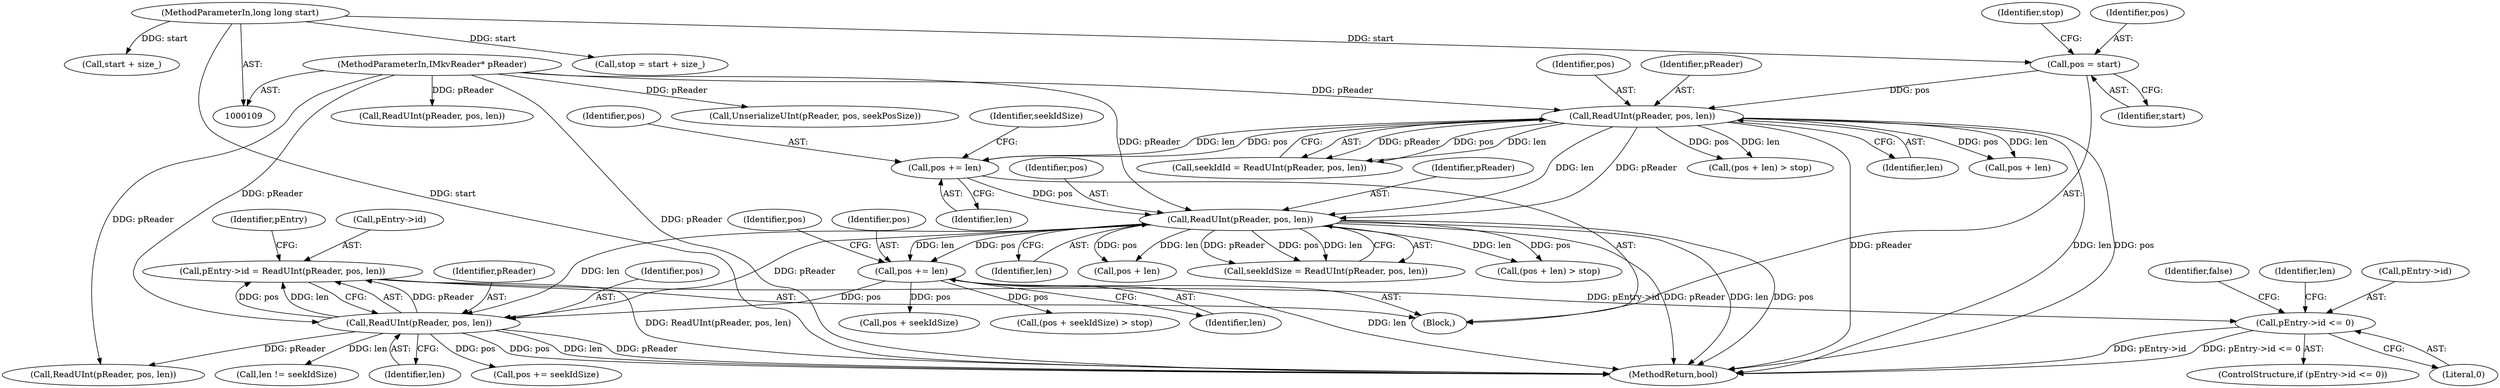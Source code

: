 digraph "1_Android_04839626ed859623901ebd3a5fd483982186b59d_188@pointer" {
"1000188" [label="(Call,pEntry->id = ReadUInt(pReader, pos, len))"];
"1000192" [label="(Call,ReadUInt(pReader, pos, len))"];
"1000159" [label="(Call,ReadUInt(pReader, pos, len))"];
"1000135" [label="(Call,ReadUInt(pReader, pos, len))"];
"1000110" [label="(MethodParameterIn,IMkvReader* pReader)"];
"1000122" [label="(Call,pos = start)"];
"1000111" [label="(MethodParameterIn,long long start)"];
"1000153" [label="(Call,pos += len)"];
"1000177" [label="(Call,pos += len)"];
"1000197" [label="(Call,pEntry->id <= 0)"];
"1000159" [label="(Call,ReadUInt(pReader, pos, len))"];
"1000110" [label="(MethodParameterIn,IMkvReader* pReader)"];
"1000189" [label="(Call,pEntry->id)"];
"1000177" [label="(Call,pos += len)"];
"1000162" [label="(Identifier,len)"];
"1000111" [label="(MethodParameterIn,long long start)"];
"1000183" [label="(Identifier,pos)"];
"1000153" [label="(Call,pos += len)"];
"1000114" [label="(Block,)"];
"1000146" [label="(Call,(pos + len) > stop)"];
"1000192" [label="(Call,ReadUInt(pReader, pos, len))"];
"1000216" [label="(Call,ReadUInt(pReader, pos, len))"];
"1000171" [label="(Call,pos + len)"];
"1000154" [label="(Identifier,pos)"];
"1000137" [label="(Identifier,pos)"];
"1000127" [label="(Identifier,stop)"];
"1000210" [label="(Call,pos += seekIdSize)"];
"1000240" [label="(Call,ReadUInt(pReader, pos, len))"];
"1000160" [label="(Identifier,pReader)"];
"1000296" [label="(MethodReturn,bool)"];
"1000157" [label="(Call,seekIdSize = ReadUInt(pReader, pos, len))"];
"1000179" [label="(Identifier,len)"];
"1000203" [label="(Identifier,false)"];
"1000126" [label="(Call,stop = start + size_)"];
"1000158" [label="(Identifier,seekIdSize)"];
"1000201" [label="(Literal,0)"];
"1000273" [label="(Call,UnserializeUInt(pReader, pos, seekPosSize))"];
"1000161" [label="(Identifier,pos)"];
"1000128" [label="(Call,start + size_)"];
"1000195" [label="(Identifier,len)"];
"1000193" [label="(Identifier,pReader)"];
"1000182" [label="(Call,pos + seekIdSize)"];
"1000170" [label="(Call,(pos + len) > stop)"];
"1000194" [label="(Identifier,pos)"];
"1000205" [label="(Call,len != seekIdSize)"];
"1000206" [label="(Identifier,len)"];
"1000181" [label="(Call,(pos + seekIdSize) > stop)"];
"1000138" [label="(Identifier,len)"];
"1000123" [label="(Identifier,pos)"];
"1000136" [label="(Identifier,pReader)"];
"1000197" [label="(Call,pEntry->id <= 0)"];
"1000178" [label="(Identifier,pos)"];
"1000124" [label="(Identifier,start)"];
"1000196" [label="(ControlStructure,if (pEntry->id <= 0))"];
"1000147" [label="(Call,pos + len)"];
"1000155" [label="(Identifier,len)"];
"1000198" [label="(Call,pEntry->id)"];
"1000133" [label="(Call,seekIdId = ReadUInt(pReader, pos, len))"];
"1000199" [label="(Identifier,pEntry)"];
"1000135" [label="(Call,ReadUInt(pReader, pos, len))"];
"1000122" [label="(Call,pos = start)"];
"1000188" [label="(Call,pEntry->id = ReadUInt(pReader, pos, len))"];
"1000188" -> "1000114"  [label="AST: "];
"1000188" -> "1000192"  [label="CFG: "];
"1000189" -> "1000188"  [label="AST: "];
"1000192" -> "1000188"  [label="AST: "];
"1000199" -> "1000188"  [label="CFG: "];
"1000188" -> "1000296"  [label="DDG: ReadUInt(pReader, pos, len)"];
"1000192" -> "1000188"  [label="DDG: pReader"];
"1000192" -> "1000188"  [label="DDG: pos"];
"1000192" -> "1000188"  [label="DDG: len"];
"1000188" -> "1000197"  [label="DDG: pEntry->id"];
"1000192" -> "1000195"  [label="CFG: "];
"1000193" -> "1000192"  [label="AST: "];
"1000194" -> "1000192"  [label="AST: "];
"1000195" -> "1000192"  [label="AST: "];
"1000192" -> "1000296"  [label="DDG: pos"];
"1000192" -> "1000296"  [label="DDG: len"];
"1000192" -> "1000296"  [label="DDG: pReader"];
"1000159" -> "1000192"  [label="DDG: pReader"];
"1000159" -> "1000192"  [label="DDG: len"];
"1000110" -> "1000192"  [label="DDG: pReader"];
"1000177" -> "1000192"  [label="DDG: pos"];
"1000192" -> "1000205"  [label="DDG: len"];
"1000192" -> "1000210"  [label="DDG: pos"];
"1000192" -> "1000216"  [label="DDG: pReader"];
"1000159" -> "1000157"  [label="AST: "];
"1000159" -> "1000162"  [label="CFG: "];
"1000160" -> "1000159"  [label="AST: "];
"1000161" -> "1000159"  [label="AST: "];
"1000162" -> "1000159"  [label="AST: "];
"1000157" -> "1000159"  [label="CFG: "];
"1000159" -> "1000296"  [label="DDG: pReader"];
"1000159" -> "1000296"  [label="DDG: len"];
"1000159" -> "1000296"  [label="DDG: pos"];
"1000159" -> "1000157"  [label="DDG: pReader"];
"1000159" -> "1000157"  [label="DDG: pos"];
"1000159" -> "1000157"  [label="DDG: len"];
"1000135" -> "1000159"  [label="DDG: pReader"];
"1000135" -> "1000159"  [label="DDG: len"];
"1000110" -> "1000159"  [label="DDG: pReader"];
"1000153" -> "1000159"  [label="DDG: pos"];
"1000159" -> "1000170"  [label="DDG: pos"];
"1000159" -> "1000170"  [label="DDG: len"];
"1000159" -> "1000171"  [label="DDG: pos"];
"1000159" -> "1000171"  [label="DDG: len"];
"1000159" -> "1000177"  [label="DDG: len"];
"1000159" -> "1000177"  [label="DDG: pos"];
"1000135" -> "1000133"  [label="AST: "];
"1000135" -> "1000138"  [label="CFG: "];
"1000136" -> "1000135"  [label="AST: "];
"1000137" -> "1000135"  [label="AST: "];
"1000138" -> "1000135"  [label="AST: "];
"1000133" -> "1000135"  [label="CFG: "];
"1000135" -> "1000296"  [label="DDG: pReader"];
"1000135" -> "1000296"  [label="DDG: len"];
"1000135" -> "1000296"  [label="DDG: pos"];
"1000135" -> "1000133"  [label="DDG: pReader"];
"1000135" -> "1000133"  [label="DDG: pos"];
"1000135" -> "1000133"  [label="DDG: len"];
"1000110" -> "1000135"  [label="DDG: pReader"];
"1000122" -> "1000135"  [label="DDG: pos"];
"1000135" -> "1000146"  [label="DDG: pos"];
"1000135" -> "1000146"  [label="DDG: len"];
"1000135" -> "1000147"  [label="DDG: pos"];
"1000135" -> "1000147"  [label="DDG: len"];
"1000135" -> "1000153"  [label="DDG: len"];
"1000135" -> "1000153"  [label="DDG: pos"];
"1000110" -> "1000109"  [label="AST: "];
"1000110" -> "1000296"  [label="DDG: pReader"];
"1000110" -> "1000216"  [label="DDG: pReader"];
"1000110" -> "1000240"  [label="DDG: pReader"];
"1000110" -> "1000273"  [label="DDG: pReader"];
"1000122" -> "1000114"  [label="AST: "];
"1000122" -> "1000124"  [label="CFG: "];
"1000123" -> "1000122"  [label="AST: "];
"1000124" -> "1000122"  [label="AST: "];
"1000127" -> "1000122"  [label="CFG: "];
"1000111" -> "1000122"  [label="DDG: start"];
"1000111" -> "1000109"  [label="AST: "];
"1000111" -> "1000296"  [label="DDG: start"];
"1000111" -> "1000126"  [label="DDG: start"];
"1000111" -> "1000128"  [label="DDG: start"];
"1000153" -> "1000114"  [label="AST: "];
"1000153" -> "1000155"  [label="CFG: "];
"1000154" -> "1000153"  [label="AST: "];
"1000155" -> "1000153"  [label="AST: "];
"1000158" -> "1000153"  [label="CFG: "];
"1000177" -> "1000114"  [label="AST: "];
"1000177" -> "1000179"  [label="CFG: "];
"1000178" -> "1000177"  [label="AST: "];
"1000179" -> "1000177"  [label="AST: "];
"1000183" -> "1000177"  [label="CFG: "];
"1000177" -> "1000296"  [label="DDG: len"];
"1000177" -> "1000181"  [label="DDG: pos"];
"1000177" -> "1000182"  [label="DDG: pos"];
"1000197" -> "1000196"  [label="AST: "];
"1000197" -> "1000201"  [label="CFG: "];
"1000198" -> "1000197"  [label="AST: "];
"1000201" -> "1000197"  [label="AST: "];
"1000203" -> "1000197"  [label="CFG: "];
"1000206" -> "1000197"  [label="CFG: "];
"1000197" -> "1000296"  [label="DDG: pEntry->id <= 0"];
"1000197" -> "1000296"  [label="DDG: pEntry->id"];
}
